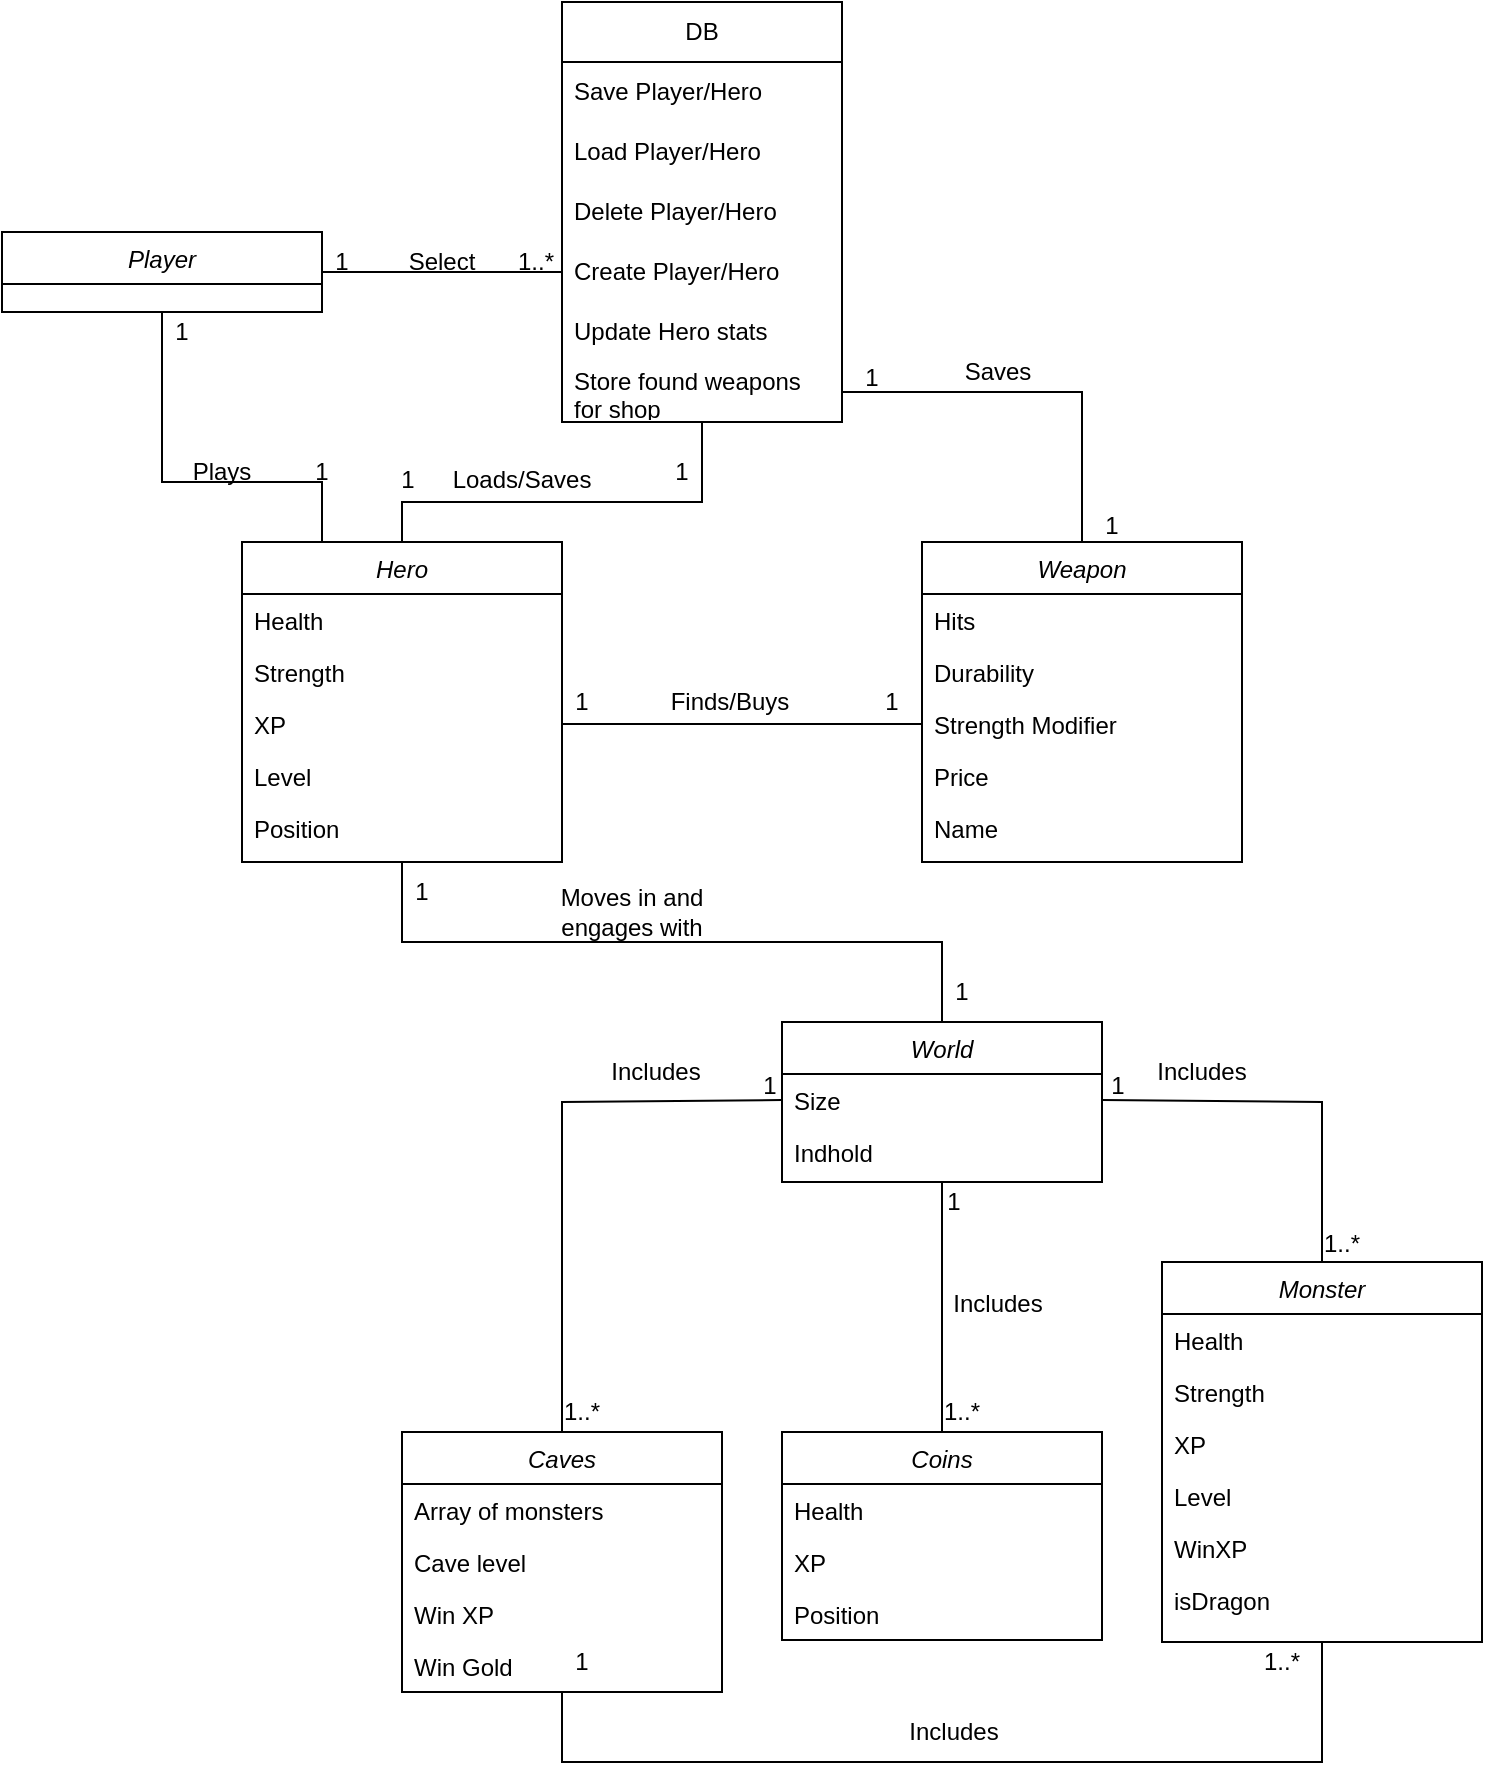 <mxfile version="27.0.5">
  <diagram id="C5RBs43oDa-KdzZeNtuy" name="Page-1">
    <mxGraphModel dx="1358" dy="801" grid="1" gridSize="10" guides="1" tooltips="1" connect="1" arrows="1" fold="1" page="1" pageScale="1" pageWidth="827" pageHeight="1169" math="0" shadow="0">
      <root>
        <mxCell id="WIyWlLk6GJQsqaUBKTNV-0" />
        <mxCell id="WIyWlLk6GJQsqaUBKTNV-1" parent="WIyWlLk6GJQsqaUBKTNV-0" />
        <mxCell id="zkfFHV4jXpPFQw0GAbJ--0" value="Hero" style="swimlane;fontStyle=2;align=center;verticalAlign=top;childLayout=stackLayout;horizontal=1;startSize=26;horizontalStack=0;resizeParent=1;resizeLast=0;collapsible=1;marginBottom=0;rounded=0;shadow=0;strokeWidth=1;" parent="WIyWlLk6GJQsqaUBKTNV-1" vertex="1">
          <mxGeometry x="140" y="310" width="160" height="160" as="geometry">
            <mxRectangle x="230" y="140" width="160" height="26" as="alternateBounds" />
          </mxGeometry>
        </mxCell>
        <mxCell id="zkfFHV4jXpPFQw0GAbJ--1" value="Health" style="text;align=left;verticalAlign=top;spacingLeft=4;spacingRight=4;overflow=hidden;rotatable=0;points=[[0,0.5],[1,0.5]];portConstraint=eastwest;" parent="zkfFHV4jXpPFQw0GAbJ--0" vertex="1">
          <mxGeometry y="26" width="160" height="26" as="geometry" />
        </mxCell>
        <mxCell id="zkfFHV4jXpPFQw0GAbJ--3" value="Strength" style="text;align=left;verticalAlign=top;spacingLeft=4;spacingRight=4;overflow=hidden;rotatable=0;points=[[0,0.5],[1,0.5]];portConstraint=eastwest;rounded=0;shadow=0;html=0;" parent="zkfFHV4jXpPFQw0GAbJ--0" vertex="1">
          <mxGeometry y="52" width="160" height="26" as="geometry" />
        </mxCell>
        <mxCell id="LXE3mrM0U1V3pKep8rBD-0" value="XP" style="text;align=left;verticalAlign=top;spacingLeft=4;spacingRight=4;overflow=hidden;rotatable=0;points=[[0,0.5],[1,0.5]];portConstraint=eastwest;rounded=0;shadow=0;html=0;" parent="zkfFHV4jXpPFQw0GAbJ--0" vertex="1">
          <mxGeometry y="78" width="160" height="26" as="geometry" />
        </mxCell>
        <mxCell id="LXE3mrM0U1V3pKep8rBD-1" value="Level" style="text;align=left;verticalAlign=top;spacingLeft=4;spacingRight=4;overflow=hidden;rotatable=0;points=[[0,0.5],[1,0.5]];portConstraint=eastwest;rounded=0;shadow=0;html=0;" parent="zkfFHV4jXpPFQw0GAbJ--0" vertex="1">
          <mxGeometry y="104" width="160" height="26" as="geometry" />
        </mxCell>
        <mxCell id="LXE3mrM0U1V3pKep8rBD-2" value="Position" style="text;align=left;verticalAlign=top;spacingLeft=4;spacingRight=4;overflow=hidden;rotatable=0;points=[[0,0.5],[1,0.5]];portConstraint=eastwest;rounded=0;shadow=0;html=0;" parent="zkfFHV4jXpPFQw0GAbJ--0" vertex="1">
          <mxGeometry y="130" width="160" height="26" as="geometry" />
        </mxCell>
        <mxCell id="LXE3mrM0U1V3pKep8rBD-3" value="Monster" style="swimlane;fontStyle=2;align=center;verticalAlign=top;childLayout=stackLayout;horizontal=1;startSize=26;horizontalStack=0;resizeParent=1;resizeLast=0;collapsible=1;marginBottom=0;rounded=0;shadow=0;strokeWidth=1;" parent="WIyWlLk6GJQsqaUBKTNV-1" vertex="1">
          <mxGeometry x="600" y="670" width="160" height="190" as="geometry">
            <mxRectangle x="540" y="50" width="160" height="26" as="alternateBounds" />
          </mxGeometry>
        </mxCell>
        <mxCell id="LXE3mrM0U1V3pKep8rBD-4" value="Health" style="text;align=left;verticalAlign=top;spacingLeft=4;spacingRight=4;overflow=hidden;rotatable=0;points=[[0,0.5],[1,0.5]];portConstraint=eastwest;" parent="LXE3mrM0U1V3pKep8rBD-3" vertex="1">
          <mxGeometry y="26" width="160" height="26" as="geometry" />
        </mxCell>
        <mxCell id="LXE3mrM0U1V3pKep8rBD-5" value="Strength" style="text;align=left;verticalAlign=top;spacingLeft=4;spacingRight=4;overflow=hidden;rotatable=0;points=[[0,0.5],[1,0.5]];portConstraint=eastwest;rounded=0;shadow=0;html=0;" parent="LXE3mrM0U1V3pKep8rBD-3" vertex="1">
          <mxGeometry y="52" width="160" height="26" as="geometry" />
        </mxCell>
        <mxCell id="LXE3mrM0U1V3pKep8rBD-6" value="XP" style="text;align=left;verticalAlign=top;spacingLeft=4;spacingRight=4;overflow=hidden;rotatable=0;points=[[0,0.5],[1,0.5]];portConstraint=eastwest;rounded=0;shadow=0;html=0;" parent="LXE3mrM0U1V3pKep8rBD-3" vertex="1">
          <mxGeometry y="78" width="160" height="26" as="geometry" />
        </mxCell>
        <mxCell id="LXE3mrM0U1V3pKep8rBD-7" value="Level" style="text;align=left;verticalAlign=top;spacingLeft=4;spacingRight=4;overflow=hidden;rotatable=0;points=[[0,0.5],[1,0.5]];portConstraint=eastwest;rounded=0;shadow=0;html=0;" parent="LXE3mrM0U1V3pKep8rBD-3" vertex="1">
          <mxGeometry y="104" width="160" height="26" as="geometry" />
        </mxCell>
        <mxCell id="LXE3mrM0U1V3pKep8rBD-9" value="WinXP" style="text;align=left;verticalAlign=top;spacingLeft=4;spacingRight=4;overflow=hidden;rotatable=0;points=[[0,0.5],[1,0.5]];portConstraint=eastwest;rounded=0;shadow=0;html=0;" parent="LXE3mrM0U1V3pKep8rBD-3" vertex="1">
          <mxGeometry y="130" width="160" height="26" as="geometry" />
        </mxCell>
        <mxCell id="GA1ArVlmz4taTGkDyoL6-7" value="isDragon" style="text;align=left;verticalAlign=top;spacingLeft=4;spacingRight=4;overflow=hidden;rotatable=0;points=[[0,0.5],[1,0.5]];portConstraint=eastwest;rounded=0;shadow=0;html=0;" parent="LXE3mrM0U1V3pKep8rBD-3" vertex="1">
          <mxGeometry y="156" width="160" height="26" as="geometry" />
        </mxCell>
        <mxCell id="LXE3mrM0U1V3pKep8rBD-10" value="World" style="swimlane;fontStyle=2;align=center;verticalAlign=top;childLayout=stackLayout;horizontal=1;startSize=26;horizontalStack=0;resizeParent=1;resizeLast=0;collapsible=1;marginBottom=0;rounded=0;shadow=0;strokeWidth=1;" parent="WIyWlLk6GJQsqaUBKTNV-1" vertex="1">
          <mxGeometry x="410" y="550" width="160" height="80" as="geometry">
            <mxRectangle x="540" y="250" width="160" height="26" as="alternateBounds" />
          </mxGeometry>
        </mxCell>
        <mxCell id="LXE3mrM0U1V3pKep8rBD-11" value="Size" style="text;align=left;verticalAlign=top;spacingLeft=4;spacingRight=4;overflow=hidden;rotatable=0;points=[[0,0.5],[1,0.5]];portConstraint=eastwest;" parent="LXE3mrM0U1V3pKep8rBD-10" vertex="1">
          <mxGeometry y="26" width="160" height="26" as="geometry" />
        </mxCell>
        <mxCell id="LXE3mrM0U1V3pKep8rBD-17" value="Indhold" style="text;align=left;verticalAlign=top;spacingLeft=4;spacingRight=4;overflow=hidden;rotatable=0;points=[[0,0.5],[1,0.5]];portConstraint=eastwest;" parent="LXE3mrM0U1V3pKep8rBD-10" vertex="1">
          <mxGeometry y="52" width="160" height="26" as="geometry" />
        </mxCell>
        <mxCell id="GA1ArVlmz4taTGkDyoL6-0" value="DB" style="swimlane;fontStyle=0;childLayout=stackLayout;horizontal=1;startSize=30;horizontalStack=0;resizeParent=1;resizeParentMax=0;resizeLast=0;collapsible=1;marginBottom=0;whiteSpace=wrap;html=1;" parent="WIyWlLk6GJQsqaUBKTNV-1" vertex="1">
          <mxGeometry x="300" y="40" width="140" height="210" as="geometry">
            <mxRectangle x="300" y="40" width="60" height="30" as="alternateBounds" />
          </mxGeometry>
        </mxCell>
        <mxCell id="GA1ArVlmz4taTGkDyoL6-1" value="Save Player/Hero" style="text;strokeColor=none;fillColor=none;align=left;verticalAlign=middle;spacingLeft=4;spacingRight=4;overflow=hidden;points=[[0,0.5],[1,0.5]];portConstraint=eastwest;rotatable=0;whiteSpace=wrap;html=1;" parent="GA1ArVlmz4taTGkDyoL6-0" vertex="1">
          <mxGeometry y="30" width="140" height="30" as="geometry" />
        </mxCell>
        <mxCell id="GA1ArVlmz4taTGkDyoL6-2" value="Load Player/Hero" style="text;strokeColor=none;fillColor=none;align=left;verticalAlign=middle;spacingLeft=4;spacingRight=4;overflow=hidden;points=[[0,0.5],[1,0.5]];portConstraint=eastwest;rotatable=0;whiteSpace=wrap;html=1;" parent="GA1ArVlmz4taTGkDyoL6-0" vertex="1">
          <mxGeometry y="60" width="140" height="30" as="geometry" />
        </mxCell>
        <mxCell id="GA1ArVlmz4taTGkDyoL6-3" value="Delete Player/Hero" style="text;strokeColor=none;fillColor=none;align=left;verticalAlign=middle;spacingLeft=4;spacingRight=4;overflow=hidden;points=[[0,0.5],[1,0.5]];portConstraint=eastwest;rotatable=0;whiteSpace=wrap;html=1;" parent="GA1ArVlmz4taTGkDyoL6-0" vertex="1">
          <mxGeometry y="90" width="140" height="30" as="geometry" />
        </mxCell>
        <mxCell id="2WLZ9L657auSfHA2F6kP-16" value="Create Player/Hero" style="text;strokeColor=none;fillColor=none;align=left;verticalAlign=middle;spacingLeft=4;spacingRight=4;overflow=hidden;points=[[0,0.5],[1,0.5]];portConstraint=eastwest;rotatable=0;whiteSpace=wrap;html=1;" vertex="1" parent="GA1ArVlmz4taTGkDyoL6-0">
          <mxGeometry y="120" width="140" height="30" as="geometry" />
        </mxCell>
        <mxCell id="GA1ArVlmz4taTGkDyoL6-4" value="Update Hero stats" style="text;strokeColor=none;fillColor=none;align=left;verticalAlign=middle;spacingLeft=4;spacingRight=4;overflow=hidden;points=[[0,0.5],[1,0.5]];portConstraint=eastwest;rotatable=0;whiteSpace=wrap;html=1;" parent="GA1ArVlmz4taTGkDyoL6-0" vertex="1">
          <mxGeometry y="150" width="140" height="30" as="geometry" />
        </mxCell>
        <mxCell id="2WLZ9L657auSfHA2F6kP-17" value="Store found weapons for shop" style="text;strokeColor=none;fillColor=none;align=left;verticalAlign=middle;spacingLeft=4;spacingRight=4;overflow=hidden;points=[[0,0.5],[1,0.5]];portConstraint=eastwest;rotatable=0;whiteSpace=wrap;html=1;" vertex="1" parent="GA1ArVlmz4taTGkDyoL6-0">
          <mxGeometry y="180" width="140" height="30" as="geometry" />
        </mxCell>
        <mxCell id="GA1ArVlmz4taTGkDyoL6-8" value="Player" style="swimlane;fontStyle=2;align=center;verticalAlign=top;childLayout=stackLayout;horizontal=1;startSize=26;horizontalStack=0;resizeParent=1;resizeLast=0;collapsible=1;marginBottom=0;rounded=0;shadow=0;strokeWidth=1;" parent="WIyWlLk6GJQsqaUBKTNV-1" vertex="1">
          <mxGeometry x="20" y="155" width="160" height="40" as="geometry">
            <mxRectangle x="230" y="140" width="160" height="26" as="alternateBounds" />
          </mxGeometry>
        </mxCell>
        <mxCell id="GA1ArVlmz4taTGkDyoL6-16" value="" style="endArrow=none;html=1;rounded=0;exitX=1;exitY=0.5;exitDx=0;exitDy=0;entryX=0;entryY=0.5;entryDx=0;entryDy=0;" parent="WIyWlLk6GJQsqaUBKTNV-1" source="GA1ArVlmz4taTGkDyoL6-8" target="2WLZ9L657auSfHA2F6kP-16" edge="1">
          <mxGeometry width="50" height="50" relative="1" as="geometry">
            <mxPoint x="380" y="336" as="sourcePoint" />
            <mxPoint x="280" y="200" as="targetPoint" />
          </mxGeometry>
        </mxCell>
        <mxCell id="GA1ArVlmz4taTGkDyoL6-19" value="Coins" style="swimlane;fontStyle=2;align=center;verticalAlign=top;childLayout=stackLayout;horizontal=1;startSize=26;horizontalStack=0;resizeParent=1;resizeLast=0;collapsible=1;marginBottom=0;rounded=0;shadow=0;strokeWidth=1;" parent="WIyWlLk6GJQsqaUBKTNV-1" vertex="1">
          <mxGeometry x="410" y="755" width="160" height="104" as="geometry">
            <mxRectangle x="230" y="140" width="160" height="26" as="alternateBounds" />
          </mxGeometry>
        </mxCell>
        <mxCell id="GA1ArVlmz4taTGkDyoL6-20" value="Health" style="text;align=left;verticalAlign=top;spacingLeft=4;spacingRight=4;overflow=hidden;rotatable=0;points=[[0,0.5],[1,0.5]];portConstraint=eastwest;" parent="GA1ArVlmz4taTGkDyoL6-19" vertex="1">
          <mxGeometry y="26" width="160" height="26" as="geometry" />
        </mxCell>
        <mxCell id="GA1ArVlmz4taTGkDyoL6-22" value="XP" style="text;align=left;verticalAlign=top;spacingLeft=4;spacingRight=4;overflow=hidden;rotatable=0;points=[[0,0.5],[1,0.5]];portConstraint=eastwest;rounded=0;shadow=0;html=0;" parent="GA1ArVlmz4taTGkDyoL6-19" vertex="1">
          <mxGeometry y="52" width="160" height="26" as="geometry" />
        </mxCell>
        <mxCell id="GA1ArVlmz4taTGkDyoL6-24" value="Position" style="text;align=left;verticalAlign=top;spacingLeft=4;spacingRight=4;overflow=hidden;rotatable=0;points=[[0,0.5],[1,0.5]];portConstraint=eastwest;rounded=0;shadow=0;html=0;" parent="GA1ArVlmz4taTGkDyoL6-19" vertex="1">
          <mxGeometry y="78" width="160" height="26" as="geometry" />
        </mxCell>
        <mxCell id="GA1ArVlmz4taTGkDyoL6-25" value="" style="endArrow=none;html=1;rounded=0;exitX=0.5;exitY=0;exitDx=0;exitDy=0;entryX=0;entryY=0.5;entryDx=0;entryDy=0;" parent="WIyWlLk6GJQsqaUBKTNV-1" source="GA1ArVlmz4taTGkDyoL6-29" target="LXE3mrM0U1V3pKep8rBD-11" edge="1">
          <mxGeometry width="50" height="50" relative="1" as="geometry">
            <mxPoint x="275" y="640" as="sourcePoint" />
            <mxPoint x="325" y="590" as="targetPoint" />
            <Array as="points">
              <mxPoint x="300" y="590" />
            </Array>
          </mxGeometry>
        </mxCell>
        <mxCell id="GA1ArVlmz4taTGkDyoL6-27" value="" style="endArrow=none;html=1;rounded=0;entryX=0.5;entryY=0;entryDx=0;entryDy=0;exitX=0.5;exitY=1;exitDx=0;exitDy=0;" parent="WIyWlLk6GJQsqaUBKTNV-1" source="GA1ArVlmz4taTGkDyoL6-0" target="zkfFHV4jXpPFQw0GAbJ--0" edge="1">
          <mxGeometry width="50" height="50" relative="1" as="geometry">
            <mxPoint x="400" y="280" as="sourcePoint" />
            <mxPoint x="590.0" y="175.01" as="targetPoint" />
            <Array as="points">
              <mxPoint x="370" y="290" />
              <mxPoint x="220" y="290" />
            </Array>
          </mxGeometry>
        </mxCell>
        <mxCell id="GA1ArVlmz4taTGkDyoL6-29" value="Caves" style="swimlane;fontStyle=2;align=center;verticalAlign=top;childLayout=stackLayout;horizontal=1;startSize=26;horizontalStack=0;resizeParent=1;resizeLast=0;collapsible=1;marginBottom=0;rounded=0;shadow=0;strokeWidth=1;" parent="WIyWlLk6GJQsqaUBKTNV-1" vertex="1">
          <mxGeometry x="220" y="755" width="160" height="130" as="geometry">
            <mxRectangle x="230" y="140" width="160" height="26" as="alternateBounds" />
          </mxGeometry>
        </mxCell>
        <mxCell id="GA1ArVlmz4taTGkDyoL6-30" value="Array of monsters" style="text;align=left;verticalAlign=top;spacingLeft=4;spacingRight=4;overflow=hidden;rotatable=0;points=[[0,0.5],[1,0.5]];portConstraint=eastwest;" parent="GA1ArVlmz4taTGkDyoL6-29" vertex="1">
          <mxGeometry y="26" width="160" height="26" as="geometry" />
        </mxCell>
        <mxCell id="GA1ArVlmz4taTGkDyoL6-31" value="Cave level" style="text;align=left;verticalAlign=top;spacingLeft=4;spacingRight=4;overflow=hidden;rotatable=0;points=[[0,0.5],[1,0.5]];portConstraint=eastwest;rounded=0;shadow=0;html=0;" parent="GA1ArVlmz4taTGkDyoL6-29" vertex="1">
          <mxGeometry y="52" width="160" height="26" as="geometry" />
        </mxCell>
        <mxCell id="2WLZ9L657auSfHA2F6kP-5" value="Win XP" style="text;align=left;verticalAlign=top;spacingLeft=4;spacingRight=4;overflow=hidden;rotatable=0;points=[[0,0.5],[1,0.5]];portConstraint=eastwest;rounded=0;shadow=0;html=0;" vertex="1" parent="GA1ArVlmz4taTGkDyoL6-29">
          <mxGeometry y="78" width="160" height="26" as="geometry" />
        </mxCell>
        <mxCell id="GA1ArVlmz4taTGkDyoL6-32" value="Win Gold" style="text;align=left;verticalAlign=top;spacingLeft=4;spacingRight=4;overflow=hidden;rotatable=0;points=[[0,0.5],[1,0.5]];portConstraint=eastwest;rounded=0;shadow=0;html=0;" parent="GA1ArVlmz4taTGkDyoL6-29" vertex="1">
          <mxGeometry y="104" width="160" height="26" as="geometry" />
        </mxCell>
        <mxCell id="GA1ArVlmz4taTGkDyoL6-33" value="" style="endArrow=none;html=1;rounded=0;exitX=0.5;exitY=0;exitDx=0;exitDy=0;entryX=0.5;entryY=1;entryDx=0;entryDy=0;" parent="WIyWlLk6GJQsqaUBKTNV-1" source="GA1ArVlmz4taTGkDyoL6-19" target="LXE3mrM0U1V3pKep8rBD-10" edge="1">
          <mxGeometry width="50" height="50" relative="1" as="geometry">
            <mxPoint x="310" y="680" as="sourcePoint" />
            <mxPoint x="420" y="599" as="targetPoint" />
          </mxGeometry>
        </mxCell>
        <mxCell id="GA1ArVlmz4taTGkDyoL6-34" value="" style="endArrow=none;html=1;rounded=0;exitX=0.5;exitY=0;exitDx=0;exitDy=0;entryX=1;entryY=0.5;entryDx=0;entryDy=0;" parent="WIyWlLk6GJQsqaUBKTNV-1" source="LXE3mrM0U1V3pKep8rBD-3" target="LXE3mrM0U1V3pKep8rBD-11" edge="1">
          <mxGeometry width="50" height="50" relative="1" as="geometry">
            <mxPoint x="320" y="690" as="sourcePoint" />
            <mxPoint x="430" y="609" as="targetPoint" />
            <Array as="points">
              <mxPoint x="680" y="590" />
            </Array>
          </mxGeometry>
        </mxCell>
        <mxCell id="GA1ArVlmz4taTGkDyoL6-37" value="" style="endArrow=none;html=1;rounded=0;exitX=0.5;exitY=0;exitDx=0;exitDy=0;entryX=0.5;entryY=1;entryDx=0;entryDy=0;" parent="WIyWlLk6GJQsqaUBKTNV-1" source="LXE3mrM0U1V3pKep8rBD-10" target="zkfFHV4jXpPFQw0GAbJ--0" edge="1">
          <mxGeometry width="50" height="50" relative="1" as="geometry">
            <mxPoint x="390" y="410" as="sourcePoint" />
            <mxPoint x="440" y="360" as="targetPoint" />
            <Array as="points">
              <mxPoint x="490" y="510" />
              <mxPoint x="220" y="510" />
            </Array>
          </mxGeometry>
        </mxCell>
        <mxCell id="GA1ArVlmz4taTGkDyoL6-38" value="Select" style="text;html=1;align=center;verticalAlign=middle;whiteSpace=wrap;rounded=0;" parent="WIyWlLk6GJQsqaUBKTNV-1" vertex="1">
          <mxGeometry x="210" y="155" width="60" height="30" as="geometry" />
        </mxCell>
        <mxCell id="GA1ArVlmz4taTGkDyoL6-39" value="1" style="text;html=1;align=center;verticalAlign=middle;whiteSpace=wrap;rounded=0;" parent="WIyWlLk6GJQsqaUBKTNV-1" vertex="1">
          <mxGeometry x="160" y="155" width="60" height="30" as="geometry" />
        </mxCell>
        <mxCell id="GA1ArVlmz4taTGkDyoL6-40" value="1..*" style="text;html=1;align=center;verticalAlign=middle;whiteSpace=wrap;rounded=0;" parent="WIyWlLk6GJQsqaUBKTNV-1" vertex="1">
          <mxGeometry x="257" y="155" width="60" height="30" as="geometry" />
        </mxCell>
        <mxCell id="GA1ArVlmz4taTGkDyoL6-42" value="1" style="text;html=1;align=center;verticalAlign=middle;whiteSpace=wrap;rounded=0;" parent="WIyWlLk6GJQsqaUBKTNV-1" vertex="1">
          <mxGeometry x="330" y="260" width="60" height="30" as="geometry" />
        </mxCell>
        <mxCell id="GA1ArVlmz4taTGkDyoL6-44" value="1" style="text;html=1;align=center;verticalAlign=middle;whiteSpace=wrap;rounded=0;" parent="WIyWlLk6GJQsqaUBKTNV-1" vertex="1">
          <mxGeometry x="193" y="264" width="60" height="30" as="geometry" />
        </mxCell>
        <mxCell id="GA1ArVlmz4taTGkDyoL6-47" value="Includes" style="text;html=1;align=center;verticalAlign=middle;whiteSpace=wrap;rounded=0;" parent="WIyWlLk6GJQsqaUBKTNV-1" vertex="1">
          <mxGeometry x="317" y="560" width="60" height="30" as="geometry" />
        </mxCell>
        <mxCell id="GA1ArVlmz4taTGkDyoL6-48" value="Includes" style="text;html=1;align=center;verticalAlign=middle;whiteSpace=wrap;rounded=0;" parent="WIyWlLk6GJQsqaUBKTNV-1" vertex="1">
          <mxGeometry x="590" y="560" width="60" height="30" as="geometry" />
        </mxCell>
        <mxCell id="GA1ArVlmz4taTGkDyoL6-49" value="Includes" style="text;html=1;align=center;verticalAlign=middle;whiteSpace=wrap;rounded=0;" parent="WIyWlLk6GJQsqaUBKTNV-1" vertex="1">
          <mxGeometry x="488" y="676" width="60" height="30" as="geometry" />
        </mxCell>
        <mxCell id="GA1ArVlmz4taTGkDyoL6-50" value="1" style="text;html=1;align=center;verticalAlign=middle;whiteSpace=wrap;rounded=0;" parent="WIyWlLk6GJQsqaUBKTNV-1" vertex="1">
          <mxGeometry x="374" y="567" width="60" height="30" as="geometry" />
        </mxCell>
        <mxCell id="GA1ArVlmz4taTGkDyoL6-51" value="1" style="text;html=1;align=center;verticalAlign=middle;whiteSpace=wrap;rounded=0;" parent="WIyWlLk6GJQsqaUBKTNV-1" vertex="1">
          <mxGeometry x="548" y="567" width="60" height="30" as="geometry" />
        </mxCell>
        <mxCell id="GA1ArVlmz4taTGkDyoL6-52" value="1" style="text;html=1;align=center;verticalAlign=middle;whiteSpace=wrap;rounded=0;" parent="WIyWlLk6GJQsqaUBKTNV-1" vertex="1">
          <mxGeometry x="466" y="625" width="60" height="30" as="geometry" />
        </mxCell>
        <mxCell id="GA1ArVlmz4taTGkDyoL6-53" value="1..*" style="text;html=1;align=center;verticalAlign=middle;whiteSpace=wrap;rounded=0;" parent="WIyWlLk6GJQsqaUBKTNV-1" vertex="1">
          <mxGeometry x="280" y="730" width="60" height="30" as="geometry" />
        </mxCell>
        <mxCell id="GA1ArVlmz4taTGkDyoL6-54" value="1..*" style="text;html=1;align=center;verticalAlign=middle;whiteSpace=wrap;rounded=0;" parent="WIyWlLk6GJQsqaUBKTNV-1" vertex="1">
          <mxGeometry x="470" y="730" width="60" height="30" as="geometry" />
        </mxCell>
        <mxCell id="GA1ArVlmz4taTGkDyoL6-55" value="1..*" style="text;html=1;align=center;verticalAlign=middle;whiteSpace=wrap;rounded=0;" parent="WIyWlLk6GJQsqaUBKTNV-1" vertex="1">
          <mxGeometry x="660" y="646" width="60" height="30" as="geometry" />
        </mxCell>
        <mxCell id="GA1ArVlmz4taTGkDyoL6-56" value="" style="endArrow=none;html=1;rounded=0;entryX=0.5;entryY=1;entryDx=0;entryDy=0;exitX=0.5;exitY=1;exitDx=0;exitDy=0;" parent="WIyWlLk6GJQsqaUBKTNV-1" source="LXE3mrM0U1V3pKep8rBD-3" target="GA1ArVlmz4taTGkDyoL6-29" edge="1">
          <mxGeometry width="50" height="50" relative="1" as="geometry">
            <mxPoint x="330" y="950" as="sourcePoint" />
            <mxPoint x="290" y="880" as="targetPoint" />
            <Array as="points">
              <mxPoint x="680" y="920" />
              <mxPoint x="300" y="920" />
            </Array>
          </mxGeometry>
        </mxCell>
        <mxCell id="GA1ArVlmz4taTGkDyoL6-57" value="1" style="text;html=1;align=center;verticalAlign=middle;whiteSpace=wrap;rounded=0;" parent="WIyWlLk6GJQsqaUBKTNV-1" vertex="1">
          <mxGeometry x="280" y="855" width="60" height="30" as="geometry" />
        </mxCell>
        <mxCell id="GA1ArVlmz4taTGkDyoL6-58" value="1..*" style="text;html=1;align=center;verticalAlign=middle;whiteSpace=wrap;rounded=0;" parent="WIyWlLk6GJQsqaUBKTNV-1" vertex="1">
          <mxGeometry x="630" y="855" width="60" height="30" as="geometry" />
        </mxCell>
        <mxCell id="GA1ArVlmz4taTGkDyoL6-59" value="Includes" style="text;html=1;align=center;verticalAlign=middle;whiteSpace=wrap;rounded=0;" parent="WIyWlLk6GJQsqaUBKTNV-1" vertex="1">
          <mxGeometry x="466" y="890" width="60" height="30" as="geometry" />
        </mxCell>
        <mxCell id="GA1ArVlmz4taTGkDyoL6-61" value="" style="endArrow=none;html=1;rounded=0;entryX=0.5;entryY=1;entryDx=0;entryDy=0;exitX=0.25;exitY=0;exitDx=0;exitDy=0;" parent="WIyWlLk6GJQsqaUBKTNV-1" source="zkfFHV4jXpPFQw0GAbJ--0" target="GA1ArVlmz4taTGkDyoL6-8" edge="1">
          <mxGeometry width="50" height="50" relative="1" as="geometry">
            <mxPoint x="100" y="300" as="sourcePoint" />
            <mxPoint x="120" y="240" as="targetPoint" />
            <Array as="points">
              <mxPoint x="180" y="280" />
              <mxPoint x="100" y="280" />
            </Array>
          </mxGeometry>
        </mxCell>
        <mxCell id="GA1ArVlmz4taTGkDyoL6-62" value="1" style="text;html=1;align=center;verticalAlign=middle;whiteSpace=wrap;rounded=0;" parent="WIyWlLk6GJQsqaUBKTNV-1" vertex="1">
          <mxGeometry x="150" y="260" width="60" height="30" as="geometry" />
        </mxCell>
        <mxCell id="GA1ArVlmz4taTGkDyoL6-64" value="1" style="text;html=1;align=center;verticalAlign=middle;whiteSpace=wrap;rounded=0;" parent="WIyWlLk6GJQsqaUBKTNV-1" vertex="1">
          <mxGeometry x="80" y="190" width="60" height="30" as="geometry" />
        </mxCell>
        <mxCell id="GA1ArVlmz4taTGkDyoL6-65" value="Plays" style="text;html=1;align=center;verticalAlign=middle;whiteSpace=wrap;rounded=0;" parent="WIyWlLk6GJQsqaUBKTNV-1" vertex="1">
          <mxGeometry x="100" y="260" width="60" height="30" as="geometry" />
        </mxCell>
        <mxCell id="GA1ArVlmz4taTGkDyoL6-66" value="Loads/Saves" style="text;html=1;align=center;verticalAlign=middle;whiteSpace=wrap;rounded=0;" parent="WIyWlLk6GJQsqaUBKTNV-1" vertex="1">
          <mxGeometry x="250" y="264" width="60" height="30" as="geometry" />
        </mxCell>
        <mxCell id="GA1ArVlmz4taTGkDyoL6-67" value="1" style="text;html=1;align=center;verticalAlign=middle;whiteSpace=wrap;rounded=0;" parent="WIyWlLk6GJQsqaUBKTNV-1" vertex="1">
          <mxGeometry x="470" y="520" width="60" height="30" as="geometry" />
        </mxCell>
        <mxCell id="GA1ArVlmz4taTGkDyoL6-68" value="1" style="text;html=1;align=center;verticalAlign=middle;whiteSpace=wrap;rounded=0;" parent="WIyWlLk6GJQsqaUBKTNV-1" vertex="1">
          <mxGeometry x="200" y="470" width="60" height="30" as="geometry" />
        </mxCell>
        <mxCell id="GA1ArVlmz4taTGkDyoL6-69" value="Moves in and engages with" style="text;html=1;align=center;verticalAlign=middle;whiteSpace=wrap;rounded=0;" parent="WIyWlLk6GJQsqaUBKTNV-1" vertex="1">
          <mxGeometry x="280" y="480" width="110" height="30" as="geometry" />
        </mxCell>
        <mxCell id="2WLZ9L657auSfHA2F6kP-6" value="Weapon" style="swimlane;fontStyle=2;align=center;verticalAlign=top;childLayout=stackLayout;horizontal=1;startSize=26;horizontalStack=0;resizeParent=1;resizeLast=0;collapsible=1;marginBottom=0;rounded=0;shadow=0;strokeWidth=1;" vertex="1" parent="WIyWlLk6GJQsqaUBKTNV-1">
          <mxGeometry x="480" y="310" width="160" height="160" as="geometry">
            <mxRectangle x="230" y="140" width="160" height="26" as="alternateBounds" />
          </mxGeometry>
        </mxCell>
        <mxCell id="2WLZ9L657auSfHA2F6kP-7" value="Hits" style="text;align=left;verticalAlign=top;spacingLeft=4;spacingRight=4;overflow=hidden;rotatable=0;points=[[0,0.5],[1,0.5]];portConstraint=eastwest;" vertex="1" parent="2WLZ9L657auSfHA2F6kP-6">
          <mxGeometry y="26" width="160" height="26" as="geometry" />
        </mxCell>
        <mxCell id="2WLZ9L657auSfHA2F6kP-8" value="Durability" style="text;align=left;verticalAlign=top;spacingLeft=4;spacingRight=4;overflow=hidden;rotatable=0;points=[[0,0.5],[1,0.5]];portConstraint=eastwest;rounded=0;shadow=0;html=0;" vertex="1" parent="2WLZ9L657auSfHA2F6kP-6">
          <mxGeometry y="52" width="160" height="26" as="geometry" />
        </mxCell>
        <mxCell id="2WLZ9L657auSfHA2F6kP-9" value="Strength Modifier" style="text;align=left;verticalAlign=top;spacingLeft=4;spacingRight=4;overflow=hidden;rotatable=0;points=[[0,0.5],[1,0.5]];portConstraint=eastwest;rounded=0;shadow=0;html=0;" vertex="1" parent="2WLZ9L657auSfHA2F6kP-6">
          <mxGeometry y="78" width="160" height="26" as="geometry" />
        </mxCell>
        <mxCell id="2WLZ9L657auSfHA2F6kP-10" value="Price" style="text;align=left;verticalAlign=top;spacingLeft=4;spacingRight=4;overflow=hidden;rotatable=0;points=[[0,0.5],[1,0.5]];portConstraint=eastwest;rounded=0;shadow=0;html=0;" vertex="1" parent="2WLZ9L657auSfHA2F6kP-6">
          <mxGeometry y="104" width="160" height="26" as="geometry" />
        </mxCell>
        <mxCell id="2WLZ9L657auSfHA2F6kP-11" value="Name" style="text;align=left;verticalAlign=top;spacingLeft=4;spacingRight=4;overflow=hidden;rotatable=0;points=[[0,0.5],[1,0.5]];portConstraint=eastwest;rounded=0;shadow=0;html=0;" vertex="1" parent="2WLZ9L657auSfHA2F6kP-6">
          <mxGeometry y="130" width="160" height="26" as="geometry" />
        </mxCell>
        <mxCell id="2WLZ9L657auSfHA2F6kP-12" value="" style="endArrow=none;html=1;rounded=0;exitX=1;exitY=0.5;exitDx=0;exitDy=0;entryX=0;entryY=0.5;entryDx=0;entryDy=0;" edge="1" parent="WIyWlLk6GJQsqaUBKTNV-1" source="LXE3mrM0U1V3pKep8rBD-0" target="2WLZ9L657auSfHA2F6kP-9">
          <mxGeometry width="50" height="50" relative="1" as="geometry">
            <mxPoint x="310" y="400" as="sourcePoint" />
            <mxPoint x="367" y="340" as="targetPoint" />
          </mxGeometry>
        </mxCell>
        <mxCell id="2WLZ9L657auSfHA2F6kP-13" value="Finds/Buys" style="text;html=1;align=center;verticalAlign=middle;whiteSpace=wrap;rounded=0;" vertex="1" parent="WIyWlLk6GJQsqaUBKTNV-1">
          <mxGeometry x="354" y="375" width="60" height="30" as="geometry" />
        </mxCell>
        <mxCell id="2WLZ9L657auSfHA2F6kP-14" value="1" style="text;html=1;align=center;verticalAlign=middle;whiteSpace=wrap;rounded=0;" vertex="1" parent="WIyWlLk6GJQsqaUBKTNV-1">
          <mxGeometry x="280" y="375" width="60" height="30" as="geometry" />
        </mxCell>
        <mxCell id="2WLZ9L657auSfHA2F6kP-15" value="1" style="text;html=1;align=center;verticalAlign=middle;whiteSpace=wrap;rounded=0;" vertex="1" parent="WIyWlLk6GJQsqaUBKTNV-1">
          <mxGeometry x="450" y="375" width="30" height="30" as="geometry" />
        </mxCell>
        <mxCell id="2WLZ9L657auSfHA2F6kP-18" value="" style="endArrow=none;html=1;rounded=0;exitX=0.5;exitY=0;exitDx=0;exitDy=0;entryX=1;entryY=0.5;entryDx=0;entryDy=0;" edge="1" parent="WIyWlLk6GJQsqaUBKTNV-1" source="2WLZ9L657auSfHA2F6kP-6" target="2WLZ9L657auSfHA2F6kP-17">
          <mxGeometry width="50" height="50" relative="1" as="geometry">
            <mxPoint x="330" y="260" as="sourcePoint" />
            <mxPoint x="470" y="180" as="targetPoint" />
            <Array as="points">
              <mxPoint x="560" y="235" />
            </Array>
          </mxGeometry>
        </mxCell>
        <mxCell id="2WLZ9L657auSfHA2F6kP-19" value="Saves" style="text;html=1;align=center;verticalAlign=middle;whiteSpace=wrap;rounded=0;" vertex="1" parent="WIyWlLk6GJQsqaUBKTNV-1">
          <mxGeometry x="488" y="210" width="60" height="30" as="geometry" />
        </mxCell>
        <mxCell id="2WLZ9L657auSfHA2F6kP-20" value="1" style="text;html=1;align=center;verticalAlign=middle;whiteSpace=wrap;rounded=0;" vertex="1" parent="WIyWlLk6GJQsqaUBKTNV-1">
          <mxGeometry x="440" y="220" width="30" height="15" as="geometry" />
        </mxCell>
        <mxCell id="2WLZ9L657auSfHA2F6kP-22" value="1" style="text;html=1;align=center;verticalAlign=middle;whiteSpace=wrap;rounded=0;" vertex="1" parent="WIyWlLk6GJQsqaUBKTNV-1">
          <mxGeometry x="560" y="294" width="30" height="15" as="geometry" />
        </mxCell>
      </root>
    </mxGraphModel>
  </diagram>
</mxfile>
